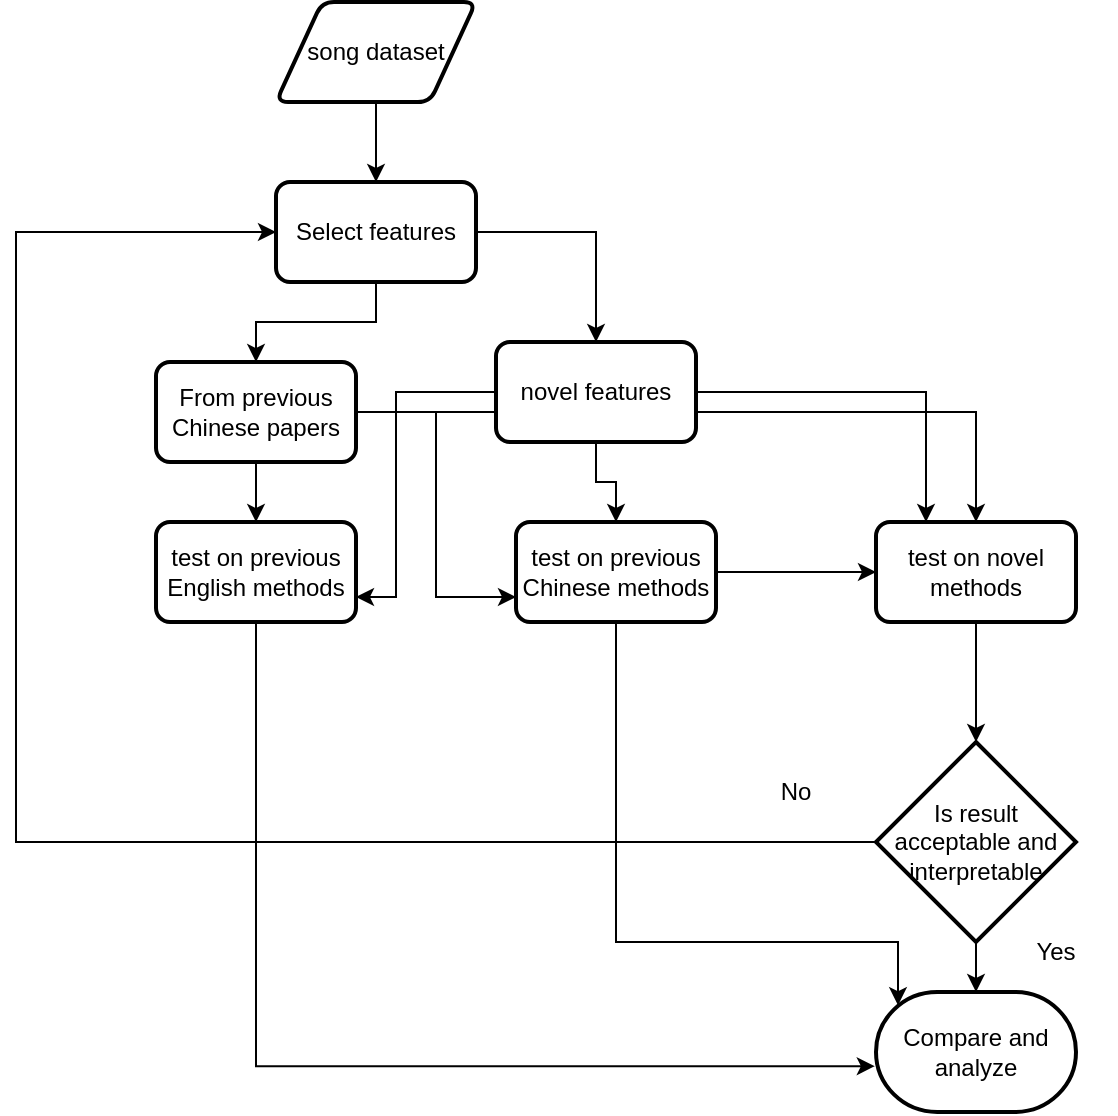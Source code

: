 <mxfile version="20.8.11" type="github"><diagram name="第 1 页" id="hQ5gEMazpx-Xyp4NpxZm"><mxGraphModel dx="937" dy="535" grid="1" gridSize="10" guides="1" tooltips="1" connect="1" arrows="1" fold="1" page="1" pageScale="1" pageWidth="827" pageHeight="1169" math="0" shadow="0"><root><mxCell id="0"/><mxCell id="1" parent="0"/><mxCell id="l453Q3fThBfW9jG1i4x6-3" value="" style="edgeStyle=orthogonalEdgeStyle;rounded=0;orthogonalLoop=1;jettySize=auto;html=1;" parent="1" source="l453Q3fThBfW9jG1i4x6-1" target="l453Q3fThBfW9jG1i4x6-2" edge="1"><mxGeometry relative="1" as="geometry"/></mxCell><mxCell id="l453Q3fThBfW9jG1i4x6-1" value="song dataset" style="shape=parallelogram;html=1;strokeWidth=2;perimeter=parallelogramPerimeter;whiteSpace=wrap;rounded=1;arcSize=12;size=0.23;" parent="1" vertex="1"><mxGeometry x="280" y="30" width="100" height="50" as="geometry"/></mxCell><mxCell id="l453Q3fThBfW9jG1i4x6-13" style="edgeStyle=orthogonalEdgeStyle;rounded=0;orthogonalLoop=1;jettySize=auto;html=1;" parent="1" source="l453Q3fThBfW9jG1i4x6-2" target="l453Q3fThBfW9jG1i4x6-5" edge="1"><mxGeometry relative="1" as="geometry"/></mxCell><mxCell id="l453Q3fThBfW9jG1i4x6-14" style="edgeStyle=orthogonalEdgeStyle;rounded=0;orthogonalLoop=1;jettySize=auto;html=1;" parent="1" source="l453Q3fThBfW9jG1i4x6-2" target="l453Q3fThBfW9jG1i4x6-4" edge="1"><mxGeometry relative="1" as="geometry"/></mxCell><mxCell id="l453Q3fThBfW9jG1i4x6-2" value="Select features" style="rounded=1;whiteSpace=wrap;html=1;absoluteArcSize=1;arcSize=14;strokeWidth=2;" parent="1" vertex="1"><mxGeometry x="280" y="120" width="100" height="50" as="geometry"/></mxCell><mxCell id="l453Q3fThBfW9jG1i4x6-19" style="edgeStyle=orthogonalEdgeStyle;rounded=0;orthogonalLoop=1;jettySize=auto;html=1;entryX=0.5;entryY=0;entryDx=0;entryDy=0;" parent="1" source="l453Q3fThBfW9jG1i4x6-4" target="l453Q3fThBfW9jG1i4x6-16" edge="1"><mxGeometry relative="1" as="geometry"/></mxCell><mxCell id="l453Q3fThBfW9jG1i4x6-21" style="edgeStyle=orthogonalEdgeStyle;rounded=0;orthogonalLoop=1;jettySize=auto;html=1;entryX=0;entryY=0.75;entryDx=0;entryDy=0;" parent="1" source="l453Q3fThBfW9jG1i4x6-4" target="l453Q3fThBfW9jG1i4x6-17" edge="1"><mxGeometry relative="1" as="geometry"/></mxCell><mxCell id="l453Q3fThBfW9jG1i4x6-27" style="edgeStyle=orthogonalEdgeStyle;rounded=0;orthogonalLoop=1;jettySize=auto;html=1;entryX=0.5;entryY=0;entryDx=0;entryDy=0;" parent="1" source="l453Q3fThBfW9jG1i4x6-4" target="l453Q3fThBfW9jG1i4x6-25" edge="1"><mxGeometry relative="1" as="geometry"/></mxCell><mxCell id="l453Q3fThBfW9jG1i4x6-4" value="From previous Chinese papers" style="rounded=1;whiteSpace=wrap;html=1;absoluteArcSize=1;arcSize=14;strokeWidth=2;" parent="1" vertex="1"><mxGeometry x="220" y="210" width="100" height="50" as="geometry"/></mxCell><mxCell id="l453Q3fThBfW9jG1i4x6-22" style="edgeStyle=orthogonalEdgeStyle;rounded=0;orthogonalLoop=1;jettySize=auto;html=1;entryX=0.5;entryY=0;entryDx=0;entryDy=0;" parent="1" source="l453Q3fThBfW9jG1i4x6-5" target="l453Q3fThBfW9jG1i4x6-17" edge="1"><mxGeometry relative="1" as="geometry"/></mxCell><mxCell id="l453Q3fThBfW9jG1i4x6-23" style="edgeStyle=orthogonalEdgeStyle;rounded=0;orthogonalLoop=1;jettySize=auto;html=1;entryX=1;entryY=0.75;entryDx=0;entryDy=0;" parent="1" source="l453Q3fThBfW9jG1i4x6-5" target="l453Q3fThBfW9jG1i4x6-16" edge="1"><mxGeometry relative="1" as="geometry"><Array as="points"><mxPoint x="340" y="225"/><mxPoint x="340" y="328"/></Array></mxGeometry></mxCell><mxCell id="l453Q3fThBfW9jG1i4x6-28" style="edgeStyle=orthogonalEdgeStyle;rounded=0;orthogonalLoop=1;jettySize=auto;html=1;entryX=0.25;entryY=0;entryDx=0;entryDy=0;" parent="1" source="l453Q3fThBfW9jG1i4x6-5" target="l453Q3fThBfW9jG1i4x6-25" edge="1"><mxGeometry relative="1" as="geometry"/></mxCell><mxCell id="l453Q3fThBfW9jG1i4x6-5" value="novel features" style="rounded=1;whiteSpace=wrap;html=1;absoluteArcSize=1;arcSize=14;strokeWidth=2;" parent="1" vertex="1"><mxGeometry x="390" y="200" width="100" height="50" as="geometry"/></mxCell><mxCell id="l453Q3fThBfW9jG1i4x6-36" style="edgeStyle=orthogonalEdgeStyle;rounded=0;orthogonalLoop=1;jettySize=auto;html=1;entryX=-0.006;entryY=0.618;entryDx=0;entryDy=0;entryPerimeter=0;" parent="1" source="l453Q3fThBfW9jG1i4x6-16" target="l453Q3fThBfW9jG1i4x6-34" edge="1"><mxGeometry relative="1" as="geometry"><Array as="points"><mxPoint x="270" y="562"/></Array></mxGeometry></mxCell><mxCell id="l453Q3fThBfW9jG1i4x6-16" value="test on previous English methods" style="rounded=1;whiteSpace=wrap;html=1;absoluteArcSize=1;arcSize=14;strokeWidth=2;" parent="1" vertex="1"><mxGeometry x="220" y="290" width="100" height="50" as="geometry"/></mxCell><mxCell id="l453Q3fThBfW9jG1i4x6-26" value="" style="edgeStyle=orthogonalEdgeStyle;rounded=0;orthogonalLoop=1;jettySize=auto;html=1;" parent="1" source="l453Q3fThBfW9jG1i4x6-17" target="l453Q3fThBfW9jG1i4x6-25" edge="1"><mxGeometry relative="1" as="geometry"/></mxCell><mxCell id="l453Q3fThBfW9jG1i4x6-37" style="edgeStyle=orthogonalEdgeStyle;rounded=0;orthogonalLoop=1;jettySize=auto;html=1;entryX=0.11;entryY=0.11;entryDx=0;entryDy=0;entryPerimeter=0;" parent="1" source="l453Q3fThBfW9jG1i4x6-17" target="l453Q3fThBfW9jG1i4x6-34" edge="1"><mxGeometry relative="1" as="geometry"><Array as="points"><mxPoint x="450" y="500"/><mxPoint x="591" y="500"/></Array></mxGeometry></mxCell><mxCell id="l453Q3fThBfW9jG1i4x6-17" value="test on previous Chinese methods" style="rounded=1;whiteSpace=wrap;html=1;absoluteArcSize=1;arcSize=14;strokeWidth=2;" parent="1" vertex="1"><mxGeometry x="400" y="290" width="100" height="50" as="geometry"/></mxCell><mxCell id="l453Q3fThBfW9jG1i4x6-31" style="edgeStyle=orthogonalEdgeStyle;rounded=0;orthogonalLoop=1;jettySize=auto;html=1;entryX=0;entryY=0.5;entryDx=0;entryDy=0;" parent="1" source="l453Q3fThBfW9jG1i4x6-24" target="l453Q3fThBfW9jG1i4x6-2" edge="1"><mxGeometry relative="1" as="geometry"><Array as="points"><mxPoint x="150" y="450"/><mxPoint x="150" y="145"/></Array></mxGeometry></mxCell><mxCell id="l453Q3fThBfW9jG1i4x6-35" style="edgeStyle=orthogonalEdgeStyle;rounded=0;orthogonalLoop=1;jettySize=auto;html=1;" parent="1" source="l453Q3fThBfW9jG1i4x6-24" target="l453Q3fThBfW9jG1i4x6-34" edge="1"><mxGeometry relative="1" as="geometry"/></mxCell><mxCell id="l453Q3fThBfW9jG1i4x6-24" value="Is result acceptable and interpretable" style="strokeWidth=2;html=1;shape=mxgraph.flowchart.decision;whiteSpace=wrap;" parent="1" vertex="1"><mxGeometry x="580" y="400" width="100" height="100" as="geometry"/></mxCell><mxCell id="l453Q3fThBfW9jG1i4x6-30" style="edgeStyle=orthogonalEdgeStyle;rounded=0;orthogonalLoop=1;jettySize=auto;html=1;entryX=0.5;entryY=0;entryDx=0;entryDy=0;entryPerimeter=0;" parent="1" source="l453Q3fThBfW9jG1i4x6-25" target="l453Q3fThBfW9jG1i4x6-24" edge="1"><mxGeometry relative="1" as="geometry"/></mxCell><mxCell id="l453Q3fThBfW9jG1i4x6-25" value="test on novel methods" style="rounded=1;whiteSpace=wrap;html=1;absoluteArcSize=1;arcSize=14;strokeWidth=2;" parent="1" vertex="1"><mxGeometry x="580" y="290" width="100" height="50" as="geometry"/></mxCell><mxCell id="l453Q3fThBfW9jG1i4x6-32" value="No" style="text;html=1;strokeColor=none;fillColor=none;align=center;verticalAlign=middle;whiteSpace=wrap;rounded=0;" parent="1" vertex="1"><mxGeometry x="510" y="410" width="60" height="30" as="geometry"/></mxCell><mxCell id="l453Q3fThBfW9jG1i4x6-34" value="Compare and analyze" style="strokeWidth=2;html=1;shape=mxgraph.flowchart.terminator;whiteSpace=wrap;" parent="1" vertex="1"><mxGeometry x="580" y="525" width="100" height="60" as="geometry"/></mxCell><mxCell id="l453Q3fThBfW9jG1i4x6-38" value="Yes" style="text;html=1;strokeColor=none;fillColor=none;align=center;verticalAlign=middle;whiteSpace=wrap;rounded=0;" parent="1" vertex="1"><mxGeometry x="640" y="490" width="60" height="30" as="geometry"/></mxCell></root></mxGraphModel></diagram></mxfile>